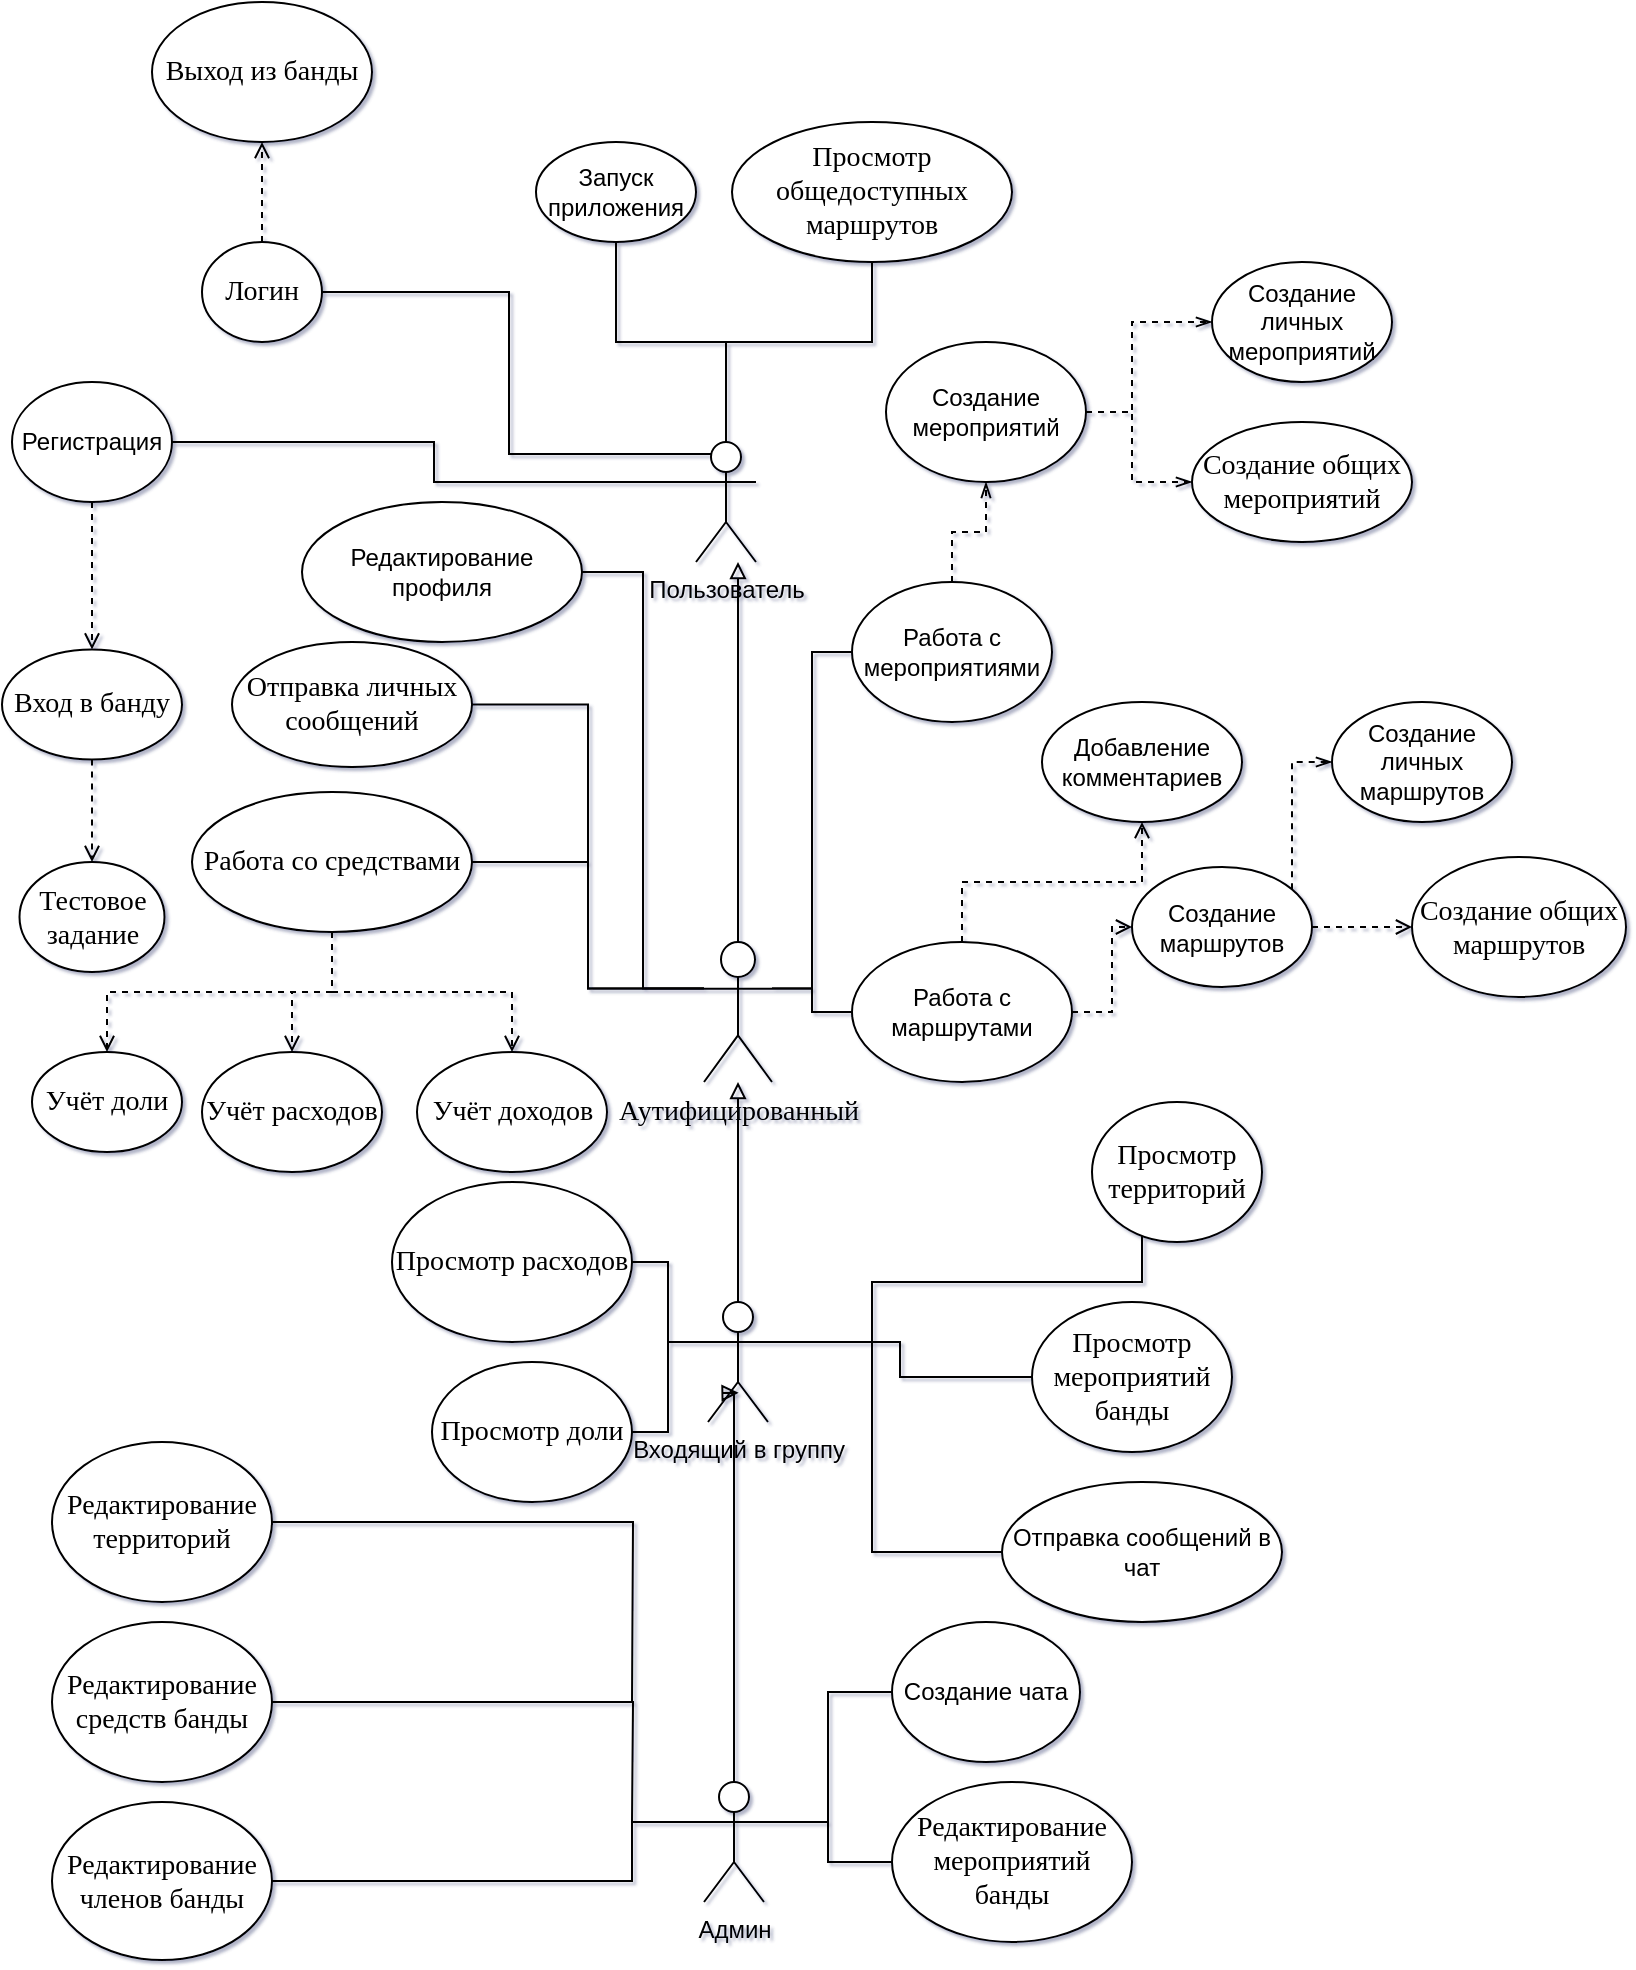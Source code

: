 <mxfile version="20.4.2" type="device"><diagram id="HgfqSQb70Y4vLElxF3BD" name="Страница 1"><mxGraphModel dx="1102" dy="609" grid="1" gridSize="10" guides="1" tooltips="1" connect="1" arrows="1" fold="1" page="1" pageScale="1" pageWidth="827" pageHeight="1169" background="none" math="0" shadow="1"><root><mxCell id="0"/><mxCell id="1" parent="0"/><mxCell id="mY5RKzqQQMhTHJsxqB4x-12" style="edgeStyle=orthogonalEdgeStyle;rounded=0;orthogonalLoop=1;jettySize=auto;html=1;exitX=0.5;exitY=0;exitDx=0;exitDy=0;exitPerimeter=0;endArrow=block;endFill=0;" edge="1" parent="1" source="mT6Y7vFVFnH37hGGR4Rb-1" target="mY5RKzqQQMhTHJsxqB4x-10"><mxGeometry relative="1" as="geometry"><Array as="points"><mxPoint x="373" y="560"/><mxPoint x="373" y="560"/></Array></mxGeometry></mxCell><mxCell id="mY5RKzqQQMhTHJsxqB4x-41" style="edgeStyle=orthogonalEdgeStyle;rounded=0;orthogonalLoop=1;jettySize=auto;html=1;exitX=1;exitY=0.333;exitDx=0;exitDy=0;exitPerimeter=0;entryX=0;entryY=0.5;entryDx=0;entryDy=0;endArrow=none;endFill=0;" edge="1" parent="1" source="mT6Y7vFVFnH37hGGR4Rb-1" target="mY5RKzqQQMhTHJsxqB4x-40"><mxGeometry relative="1" as="geometry"/></mxCell><mxCell id="mY5RKzqQQMhTHJsxqB4x-43" style="edgeStyle=orthogonalEdgeStyle;rounded=0;orthogonalLoop=1;jettySize=auto;html=1;exitX=1;exitY=0.333;exitDx=0;exitDy=0;exitPerimeter=0;entryX=0;entryY=0.5;entryDx=0;entryDy=0;endArrow=none;endFill=0;" edge="1" parent="1" source="mT6Y7vFVFnH37hGGR4Rb-1" target="mY5RKzqQQMhTHJsxqB4x-42"><mxGeometry relative="1" as="geometry"/></mxCell><mxCell id="mY5RKzqQQMhTHJsxqB4x-66" style="edgeStyle=orthogonalEdgeStyle;rounded=0;orthogonalLoop=1;jettySize=auto;html=1;exitX=0;exitY=0.333;exitDx=0;exitDy=0;exitPerimeter=0;entryX=1;entryY=0.5;entryDx=0;entryDy=0;fontFamily=Times New Roman;fontSize=14;endArrow=none;endFill=0;" edge="1" parent="1" source="mT6Y7vFVFnH37hGGR4Rb-1" target="mY5RKzqQQMhTHJsxqB4x-65"><mxGeometry relative="1" as="geometry"/></mxCell><mxCell id="mY5RKzqQQMhTHJsxqB4x-72" style="edgeStyle=orthogonalEdgeStyle;rounded=0;orthogonalLoop=1;jettySize=auto;html=1;exitX=0;exitY=0.333;exitDx=0;exitDy=0;exitPerimeter=0;entryX=1;entryY=0.5;entryDx=0;entryDy=0;fontFamily=Times New Roman;fontSize=14;endArrow=none;endFill=0;" edge="1" parent="1" source="mT6Y7vFVFnH37hGGR4Rb-1" target="mY5RKzqQQMhTHJsxqB4x-71"><mxGeometry relative="1" as="geometry"/></mxCell><mxCell id="mY5RKzqQQMhTHJsxqB4x-76" style="edgeStyle=orthogonalEdgeStyle;rounded=0;orthogonalLoop=1;jettySize=auto;html=1;exitX=0;exitY=0.333;exitDx=0;exitDy=0;exitPerimeter=0;entryX=1;entryY=0.5;entryDx=0;entryDy=0;fontFamily=Times New Roman;fontSize=14;endArrow=none;endFill=0;" edge="1" parent="1" source="mT6Y7vFVFnH37hGGR4Rb-1" target="mY5RKzqQQMhTHJsxqB4x-24"><mxGeometry relative="1" as="geometry"/></mxCell><mxCell id="mT6Y7vFVFnH37hGGR4Rb-1" value="&lt;font face=&quot;Times New Roman&quot;&gt;&lt;span style=&quot;font-size: 14px;&quot;&gt;Аутифицированный&lt;/span&gt;&lt;/font&gt;" style="shape=umlActor;verticalLabelPosition=bottom;verticalAlign=top;html=1;outlineConnect=0;" parent="1" vertex="1"><mxGeometry x="356" y="660" width="34" height="70" as="geometry"/></mxCell><mxCell id="mT6Y7vFVFnH37hGGR4Rb-3" value="&lt;font style=&quot;font-size: 14px;&quot; face=&quot;Times New Roman&quot;&gt;Редактирование членов банды&lt;br&gt;&lt;/font&gt;" style="ellipse;whiteSpace=wrap;html=1;" parent="1" vertex="1"><mxGeometry x="30" y="1090" width="110" height="79" as="geometry"/></mxCell><mxCell id="mT6Y7vFVFnH37hGGR4Rb-4" value="Редактирование мероприятий банды" style="ellipse;whiteSpace=wrap;html=1;fontFamily=Times New Roman;fontSize=14;" parent="1" vertex="1"><mxGeometry x="450" y="1080" width="120" height="80" as="geometry"/></mxCell><mxCell id="mT6Y7vFVFnH37hGGR4Rb-5" value="Просмотр доли" style="ellipse;whiteSpace=wrap;html=1;fontFamily=Times New Roman;fontSize=14;" parent="1" vertex="1"><mxGeometry x="220" y="870" width="100" height="70" as="geometry"/></mxCell><mxCell id="mT6Y7vFVFnH37hGGR4Rb-6" value="Просмотр расходов" style="ellipse;whiteSpace=wrap;html=1;fontFamily=Times New Roman;fontSize=14;" parent="1" vertex="1"><mxGeometry x="200" y="780" width="120" height="80" as="geometry"/></mxCell><mxCell id="mY5RKzqQQMhTHJsxqB4x-18" style="edgeStyle=orthogonalEdgeStyle;rounded=0;orthogonalLoop=1;jettySize=auto;html=1;entryX=0.5;entryY=0;entryDx=0;entryDy=0;endArrow=open;endFill=0;dashed=1;" edge="1" parent="1" source="mT6Y7vFVFnH37hGGR4Rb-14" target="gff4X8KpnPpwr5mmePSo-1"><mxGeometry relative="1" as="geometry"/></mxCell><mxCell id="mT6Y7vFVFnH37hGGR4Rb-14" value="Вход в банду" style="ellipse;whiteSpace=wrap;html=1;fontFamily=Times New Roman;fontSize=14;" parent="1" vertex="1"><mxGeometry x="5" y="513.75" width="90" height="55" as="geometry"/></mxCell><mxCell id="gff4X8KpnPpwr5mmePSo-1" value="&lt;font face=&quot;Times New Roman&quot; style=&quot;font-size: 14px;&quot;&gt;Тестовое задание&lt;/font&gt;" style="ellipse;whiteSpace=wrap;html=1;" parent="1" vertex="1"><mxGeometry x="13.75" y="620" width="72.5" height="55" as="geometry"/></mxCell><mxCell id="gff4X8KpnPpwr5mmePSo-3" style="edgeStyle=none;rounded=0;orthogonalLoop=1;jettySize=auto;html=1;exitX=0;exitY=1;exitDx=0;exitDy=0;exitPerimeter=0;" parent="1" source="mT6Y7vFVFnH37hGGR4Rb-1" target="mT6Y7vFVFnH37hGGR4Rb-1" edge="1"><mxGeometry relative="1" as="geometry"/></mxCell><mxCell id="gff4X8KpnPpwr5mmePSo-6" value="&lt;font style=&quot;font-size: 14px;&quot; face=&quot;Times New Roman&quot;&gt;Выход из банды&lt;/font&gt;" style="ellipse;whiteSpace=wrap;html=1;" parent="1" vertex="1"><mxGeometry x="80" y="190" width="110" height="70" as="geometry"/></mxCell><mxCell id="mY5RKzqQQMhTHJsxqB4x-31" style="edgeStyle=orthogonalEdgeStyle;rounded=0;orthogonalLoop=1;jettySize=auto;html=1;exitX=1;exitY=0.5;exitDx=0;exitDy=0;endArrow=none;endFill=0;" edge="1" parent="1" source="gff4X8KpnPpwr5mmePSo-11"><mxGeometry relative="1" as="geometry"><mxPoint x="320" y="1100" as="targetPoint"/></mxGeometry></mxCell><mxCell id="gff4X8KpnPpwr5mmePSo-11" value="&lt;font face=&quot;Times New Roman&quot;&gt;&lt;span style=&quot;font-size: 14px;&quot;&gt;Редактирование средств банды&lt;br&gt;&lt;/span&gt;&lt;/font&gt;" style="ellipse;whiteSpace=wrap;html=1;" parent="1" vertex="1"><mxGeometry x="30" y="1000" width="110" height="80" as="geometry"/></mxCell><mxCell id="mY5RKzqQQMhTHJsxqB4x-16" style="edgeStyle=orthogonalEdgeStyle;rounded=0;orthogonalLoop=1;jettySize=auto;html=1;endArrow=open;endFill=0;entryX=0.5;entryY=0;entryDx=0;entryDy=0;dashed=1;" edge="1" parent="1" source="dSwotV9qWOk9A_IUdimj-2" target="mT6Y7vFVFnH37hGGR4Rb-14"><mxGeometry relative="1" as="geometry"><mxPoint x="130" y="490" as="targetPoint"/></mxGeometry></mxCell><mxCell id="dSwotV9qWOk9A_IUdimj-2" value="Регистрация" style="ellipse;whiteSpace=wrap;html=1;" parent="1" vertex="1"><mxGeometry x="10" y="380" width="80" height="60" as="geometry"/></mxCell><mxCell id="mY5RKzqQQMhTHJsxqB4x-23" value="" style="edgeStyle=orthogonalEdgeStyle;rounded=0;orthogonalLoop=1;jettySize=auto;html=1;endArrow=open;endFill=0;dashed=1;" edge="1" parent="1" source="dSwotV9qWOk9A_IUdimj-4" target="gff4X8KpnPpwr5mmePSo-6"><mxGeometry relative="1" as="geometry"/></mxCell><mxCell id="dSwotV9qWOk9A_IUdimj-4" value="&lt;font style=&quot;font-size: 14px;&quot; face=&quot;Times New Roman&quot;&gt;Логин&lt;/font&gt;" style="ellipse;whiteSpace=wrap;html=1;" parent="1" vertex="1"><mxGeometry x="105" y="310" width="60" height="50" as="geometry"/></mxCell><mxCell id="dSwotV9qWOk9A_IUdimj-17" style="edgeStyle=none;rounded=0;orthogonalLoop=1;jettySize=auto;html=1;exitX=0.5;exitY=1;exitDx=0;exitDy=0;fontFamily=Times New Roman;fontSize=14;" parent="1" source="dSwotV9qWOk9A_IUdimj-4" target="dSwotV9qWOk9A_IUdimj-4" edge="1"><mxGeometry relative="1" as="geometry"/></mxCell><mxCell id="dSwotV9qWOk9A_IUdimj-22" value="Просмотр территорий" style="ellipse;whiteSpace=wrap;html=1;fontFamily=Times New Roman;fontSize=14;" parent="1" vertex="1"><mxGeometry x="550" y="740" width="85" height="70" as="geometry"/></mxCell><mxCell id="dSwotV9qWOk9A_IUdimj-23" value="Просмотр мероприятий банды" style="ellipse;whiteSpace=wrap;html=1;fontFamily=Times New Roman;fontSize=14;" parent="1" vertex="1"><mxGeometry x="520" y="840" width="100" height="75" as="geometry"/></mxCell><mxCell id="mY5RKzqQQMhTHJsxqB4x-9" style="edgeStyle=orthogonalEdgeStyle;rounded=0;orthogonalLoop=1;jettySize=auto;html=1;endArrow=block;endFill=0;startArrow=none;" edge="1" parent="1" source="mY5RKzqQQMhTHJsxqB4x-21" target="mT6Y7vFVFnH37hGGR4Rb-1"><mxGeometry relative="1" as="geometry"/></mxCell><mxCell id="mY5RKzqQQMhTHJsxqB4x-28" style="edgeStyle=orthogonalEdgeStyle;rounded=0;orthogonalLoop=1;jettySize=auto;html=1;exitX=0;exitY=0.333;exitDx=0;exitDy=0;exitPerimeter=0;entryX=1;entryY=0.5;entryDx=0;entryDy=0;endArrow=none;endFill=0;" edge="1" parent="1" source="mY5RKzqQQMhTHJsxqB4x-6" target="mT6Y7vFVFnH37hGGR4Rb-3"><mxGeometry relative="1" as="geometry"><Array as="points"><mxPoint x="320" y="1100"/><mxPoint x="320" y="1129"/></Array></mxGeometry></mxCell><mxCell id="mY5RKzqQQMhTHJsxqB4x-34" style="edgeStyle=orthogonalEdgeStyle;rounded=0;orthogonalLoop=1;jettySize=auto;html=1;exitX=0.5;exitY=0;exitDx=0;exitDy=0;exitPerimeter=0;entryX=0.511;entryY=0.756;entryDx=0;entryDy=0;entryPerimeter=0;endArrow=block;endFill=0;" edge="1" parent="1" source="mY5RKzqQQMhTHJsxqB4x-6" target="mY5RKzqQQMhTHJsxqB4x-21"><mxGeometry relative="1" as="geometry"><Array as="points"><mxPoint x="371" y="885"/></Array></mxGeometry></mxCell><mxCell id="mY5RKzqQQMhTHJsxqB4x-35" style="edgeStyle=orthogonalEdgeStyle;rounded=0;orthogonalLoop=1;jettySize=auto;html=1;exitX=1;exitY=0.333;exitDx=0;exitDy=0;exitPerimeter=0;endArrow=none;endFill=0;" edge="1" parent="1" source="mY5RKzqQQMhTHJsxqB4x-6" target="mT6Y7vFVFnH37hGGR4Rb-4"><mxGeometry relative="1" as="geometry"/></mxCell><mxCell id="mY5RKzqQQMhTHJsxqB4x-39" style="edgeStyle=orthogonalEdgeStyle;rounded=0;orthogonalLoop=1;jettySize=auto;html=1;exitX=1;exitY=0.333;exitDx=0;exitDy=0;exitPerimeter=0;entryX=0;entryY=0.5;entryDx=0;entryDy=0;endArrow=none;endFill=0;" edge="1" parent="1" source="mY5RKzqQQMhTHJsxqB4x-6" target="mY5RKzqQQMhTHJsxqB4x-38"><mxGeometry relative="1" as="geometry"/></mxCell><mxCell id="mY5RKzqQQMhTHJsxqB4x-6" value="Админ" style="shape=umlActor;verticalLabelPosition=bottom;verticalAlign=top;html=1;" vertex="1" parent="1"><mxGeometry x="356" y="1080" width="30" height="60" as="geometry"/></mxCell><mxCell id="mY5RKzqQQMhTHJsxqB4x-15" style="edgeStyle=orthogonalEdgeStyle;rounded=0;orthogonalLoop=1;jettySize=auto;html=1;exitX=0;exitY=0.333;exitDx=0;exitDy=0;exitPerimeter=0;endArrow=none;endFill=0;" edge="1" parent="1" source="mY5RKzqQQMhTHJsxqB4x-10" target="dSwotV9qWOk9A_IUdimj-2"><mxGeometry relative="1" as="geometry"/></mxCell><mxCell id="mY5RKzqQQMhTHJsxqB4x-17" style="edgeStyle=orthogonalEdgeStyle;rounded=0;orthogonalLoop=1;jettySize=auto;html=1;exitX=0.25;exitY=0.1;exitDx=0;exitDy=0;exitPerimeter=0;entryX=1;entryY=0.5;entryDx=0;entryDy=0;endArrow=none;endFill=0;" edge="1" parent="1" source="mY5RKzqQQMhTHJsxqB4x-10" target="dSwotV9qWOk9A_IUdimj-4"><mxGeometry relative="1" as="geometry"/></mxCell><mxCell id="mY5RKzqQQMhTHJsxqB4x-20" style="edgeStyle=orthogonalEdgeStyle;rounded=0;orthogonalLoop=1;jettySize=auto;html=1;entryX=0.5;entryY=1;entryDx=0;entryDy=0;endArrow=none;endFill=0;" edge="1" parent="1" source="mY5RKzqQQMhTHJsxqB4x-10" target="mY5RKzqQQMhTHJsxqB4x-19"><mxGeometry relative="1" as="geometry"/></mxCell><mxCell id="mY5RKzqQQMhTHJsxqB4x-81" style="edgeStyle=orthogonalEdgeStyle;rounded=0;orthogonalLoop=1;jettySize=auto;html=1;exitX=0.5;exitY=0;exitDx=0;exitDy=0;exitPerimeter=0;entryX=0.5;entryY=1;entryDx=0;entryDy=0;fontFamily=Times New Roman;fontSize=14;endArrow=none;endFill=0;" edge="1" parent="1" source="mY5RKzqQQMhTHJsxqB4x-10" target="mY5RKzqQQMhTHJsxqB4x-80"><mxGeometry relative="1" as="geometry"><Array as="points"><mxPoint x="367" y="360"/><mxPoint x="440" y="360"/></Array></mxGeometry></mxCell><mxCell id="mY5RKzqQQMhTHJsxqB4x-10" value="Пользователь" style="shape=umlActor;verticalLabelPosition=bottom;verticalAlign=top;html=1;" vertex="1" parent="1"><mxGeometry x="352" y="410" width="30" height="60" as="geometry"/></mxCell><mxCell id="mY5RKzqQQMhTHJsxqB4x-19" value="Запуск приложения" style="ellipse;whiteSpace=wrap;html=1;" vertex="1" parent="1"><mxGeometry x="272" y="260" width="80" height="50" as="geometry"/></mxCell><mxCell id="mY5RKzqQQMhTHJsxqB4x-26" style="edgeStyle=orthogonalEdgeStyle;rounded=0;orthogonalLoop=1;jettySize=auto;html=1;exitX=1;exitY=0.333;exitDx=0;exitDy=0;exitPerimeter=0;endArrow=none;endFill=0;" edge="1" parent="1" source="mY5RKzqQQMhTHJsxqB4x-21" target="dSwotV9qWOk9A_IUdimj-22"><mxGeometry relative="1" as="geometry"><Array as="points"><mxPoint x="440" y="860"/><mxPoint x="440" y="830"/><mxPoint x="575" y="830"/></Array></mxGeometry></mxCell><mxCell id="mY5RKzqQQMhTHJsxqB4x-27" style="edgeStyle=orthogonalEdgeStyle;rounded=0;orthogonalLoop=1;jettySize=auto;html=1;exitX=1;exitY=0.333;exitDx=0;exitDy=0;exitPerimeter=0;entryX=0;entryY=0.5;entryDx=0;entryDy=0;endArrow=none;endFill=0;" edge="1" parent="1" source="mY5RKzqQQMhTHJsxqB4x-21" target="dSwotV9qWOk9A_IUdimj-23"><mxGeometry relative="1" as="geometry"/></mxCell><mxCell id="mY5RKzqQQMhTHJsxqB4x-37" style="edgeStyle=orthogonalEdgeStyle;rounded=0;orthogonalLoop=1;jettySize=auto;html=1;exitX=1;exitY=0.333;exitDx=0;exitDy=0;exitPerimeter=0;entryX=0;entryY=0.5;entryDx=0;entryDy=0;endArrow=none;endFill=0;" edge="1" parent="1" source="mY5RKzqQQMhTHJsxqB4x-21" target="mY5RKzqQQMhTHJsxqB4x-36"><mxGeometry relative="1" as="geometry"><Array as="points"><mxPoint x="440" y="860"/><mxPoint x="440" y="965"/></Array></mxGeometry></mxCell><mxCell id="mY5RKzqQQMhTHJsxqB4x-69" style="edgeStyle=orthogonalEdgeStyle;rounded=0;orthogonalLoop=1;jettySize=auto;html=1;exitX=0;exitY=0.333;exitDx=0;exitDy=0;exitPerimeter=0;entryX=1;entryY=0.5;entryDx=0;entryDy=0;fontFamily=Times New Roman;fontSize=14;endArrow=none;endFill=0;" edge="1" parent="1" source="mY5RKzqQQMhTHJsxqB4x-21" target="mT6Y7vFVFnH37hGGR4Rb-6"><mxGeometry relative="1" as="geometry"/></mxCell><mxCell id="mY5RKzqQQMhTHJsxqB4x-70" style="edgeStyle=orthogonalEdgeStyle;rounded=0;orthogonalLoop=1;jettySize=auto;html=1;exitX=0;exitY=0.333;exitDx=0;exitDy=0;exitPerimeter=0;entryX=1;entryY=0.5;entryDx=0;entryDy=0;fontFamily=Times New Roman;fontSize=14;endArrow=none;endFill=0;" edge="1" parent="1" source="mY5RKzqQQMhTHJsxqB4x-21" target="mT6Y7vFVFnH37hGGR4Rb-5"><mxGeometry relative="1" as="geometry"/></mxCell><mxCell id="mY5RKzqQQMhTHJsxqB4x-21" value="Входящий в группу" style="shape=umlActor;verticalLabelPosition=bottom;verticalAlign=top;html=1;" vertex="1" parent="1"><mxGeometry x="358" y="840" width="30" height="60" as="geometry"/></mxCell><mxCell id="mY5RKzqQQMhTHJsxqB4x-24" value="Редактирование профиля" style="ellipse;whiteSpace=wrap;html=1;" vertex="1" parent="1"><mxGeometry x="155" y="440" width="140" height="70" as="geometry"/></mxCell><mxCell id="mY5RKzqQQMhTHJsxqB4x-32" style="edgeStyle=orthogonalEdgeStyle;rounded=0;orthogonalLoop=1;jettySize=auto;html=1;exitX=1;exitY=0.5;exitDx=0;exitDy=0;endArrow=none;endFill=0;" edge="1" parent="1" source="mY5RKzqQQMhTHJsxqB4x-30"><mxGeometry relative="1" as="geometry"><mxPoint x="320" y="1040" as="targetPoint"/></mxGeometry></mxCell><mxCell id="mY5RKzqQQMhTHJsxqB4x-30" value="Редактирование территорий" style="ellipse;whiteSpace=wrap;html=1;fontFamily=Times New Roman;fontSize=14;" vertex="1" parent="1"><mxGeometry x="30" y="910" width="110" height="80" as="geometry"/></mxCell><mxCell id="mY5RKzqQQMhTHJsxqB4x-36" value="Отправка сообщений в чат" style="ellipse;whiteSpace=wrap;html=1;" vertex="1" parent="1"><mxGeometry x="505" y="930" width="140" height="70" as="geometry"/></mxCell><mxCell id="mY5RKzqQQMhTHJsxqB4x-38" value="Создание чата" style="ellipse;whiteSpace=wrap;html=1;" vertex="1" parent="1"><mxGeometry x="450" y="1000" width="94" height="70" as="geometry"/></mxCell><mxCell id="mY5RKzqQQMhTHJsxqB4x-59" value="" style="edgeStyle=orthogonalEdgeStyle;rounded=0;orthogonalLoop=1;jettySize=auto;html=1;fontFamily=Times New Roman;fontSize=14;endArrow=openThin;endFill=0;dashed=1;" edge="1" parent="1" source="mY5RKzqQQMhTHJsxqB4x-40" target="mY5RKzqQQMhTHJsxqB4x-58"><mxGeometry relative="1" as="geometry"/></mxCell><mxCell id="mY5RKzqQQMhTHJsxqB4x-40" value="Работа с мероприятиями" style="ellipse;whiteSpace=wrap;html=1;" vertex="1" parent="1"><mxGeometry x="430" y="480" width="100" height="70" as="geometry"/></mxCell><mxCell id="mY5RKzqQQMhTHJsxqB4x-48" value="" style="edgeStyle=orthogonalEdgeStyle;rounded=0;orthogonalLoop=1;jettySize=auto;html=1;endArrow=open;endFill=0;dashed=1;" edge="1" parent="1" source="mY5RKzqQQMhTHJsxqB4x-42" target="mY5RKzqQQMhTHJsxqB4x-47"><mxGeometry relative="1" as="geometry"/></mxCell><mxCell id="mY5RKzqQQMhTHJsxqB4x-50" value="" style="edgeStyle=orthogonalEdgeStyle;rounded=0;orthogonalLoop=1;jettySize=auto;html=1;endArrow=open;endFill=0;dashed=1;" edge="1" parent="1" source="mY5RKzqQQMhTHJsxqB4x-42" target="mY5RKzqQQMhTHJsxqB4x-49"><mxGeometry relative="1" as="geometry"/></mxCell><mxCell id="mY5RKzqQQMhTHJsxqB4x-42" value="Работа с маршрутами" style="ellipse;whiteSpace=wrap;html=1;" vertex="1" parent="1"><mxGeometry x="430" y="660" width="110" height="70" as="geometry"/></mxCell><mxCell id="mY5RKzqQQMhTHJsxqB4x-47" value="Добавление комментариев" style="ellipse;whiteSpace=wrap;html=1;" vertex="1" parent="1"><mxGeometry x="525" y="540" width="100" height="60" as="geometry"/></mxCell><mxCell id="mY5RKzqQQMhTHJsxqB4x-52" value="" style="edgeStyle=orthogonalEdgeStyle;rounded=0;orthogonalLoop=1;jettySize=auto;html=1;fontFamily=Times New Roman;fontSize=14;endArrow=openThin;endFill=0;dashed=1;" edge="1" parent="1" source="mY5RKzqQQMhTHJsxqB4x-49" target="mY5RKzqQQMhTHJsxqB4x-51"><mxGeometry relative="1" as="geometry"><Array as="points"><mxPoint x="650" y="570"/></Array></mxGeometry></mxCell><mxCell id="mY5RKzqQQMhTHJsxqB4x-57" style="edgeStyle=orthogonalEdgeStyle;rounded=0;orthogonalLoop=1;jettySize=auto;html=1;exitX=1;exitY=0.5;exitDx=0;exitDy=0;entryX=0;entryY=0.5;entryDx=0;entryDy=0;fontFamily=Times New Roman;fontSize=14;endArrow=open;endFill=0;dashed=1;" edge="1" parent="1" source="mY5RKzqQQMhTHJsxqB4x-49" target="mY5RKzqQQMhTHJsxqB4x-54"><mxGeometry relative="1" as="geometry"/></mxCell><mxCell id="mY5RKzqQQMhTHJsxqB4x-49" value="Создание маршрутов" style="ellipse;whiteSpace=wrap;html=1;" vertex="1" parent="1"><mxGeometry x="570" y="622.5" width="90" height="60" as="geometry"/></mxCell><mxCell id="mY5RKzqQQMhTHJsxqB4x-51" value="Создание личных маршрутов" style="ellipse;whiteSpace=wrap;html=1;" vertex="1" parent="1"><mxGeometry x="670" y="540" width="90" height="60" as="geometry"/></mxCell><mxCell id="mY5RKzqQQMhTHJsxqB4x-54" value="Создание общих маршрутов" style="ellipse;whiteSpace=wrap;html=1;fontFamily=Times New Roman;fontSize=14;" vertex="1" parent="1"><mxGeometry x="710" y="617.5" width="107" height="70" as="geometry"/></mxCell><mxCell id="mY5RKzqQQMhTHJsxqB4x-61" value="" style="edgeStyle=orthogonalEdgeStyle;rounded=0;orthogonalLoop=1;jettySize=auto;html=1;fontFamily=Times New Roman;fontSize=14;endArrow=openThin;endFill=0;dashed=1;" edge="1" parent="1" source="mY5RKzqQQMhTHJsxqB4x-58" target="mY5RKzqQQMhTHJsxqB4x-60"><mxGeometry relative="1" as="geometry"><Array as="points"><mxPoint x="570" y="395"/><mxPoint x="570" y="350"/></Array></mxGeometry></mxCell><mxCell id="mY5RKzqQQMhTHJsxqB4x-64" style="edgeStyle=orthogonalEdgeStyle;rounded=0;orthogonalLoop=1;jettySize=auto;html=1;exitX=1;exitY=0.5;exitDx=0;exitDy=0;entryX=0;entryY=0.5;entryDx=0;entryDy=0;fontFamily=Times New Roman;fontSize=14;endArrow=openThin;endFill=0;dashed=1;" edge="1" parent="1" source="mY5RKzqQQMhTHJsxqB4x-58" target="mY5RKzqQQMhTHJsxqB4x-63"><mxGeometry relative="1" as="geometry"><Array as="points"><mxPoint x="570" y="395"/><mxPoint x="570" y="430"/></Array></mxGeometry></mxCell><mxCell id="mY5RKzqQQMhTHJsxqB4x-58" value="Создание мероприятий" style="ellipse;whiteSpace=wrap;html=1;" vertex="1" parent="1"><mxGeometry x="447" y="360" width="100" height="70" as="geometry"/></mxCell><mxCell id="mY5RKzqQQMhTHJsxqB4x-60" value="Создание личных мероприятий" style="ellipse;whiteSpace=wrap;html=1;" vertex="1" parent="1"><mxGeometry x="610" y="320" width="90" height="60" as="geometry"/></mxCell><mxCell id="mY5RKzqQQMhTHJsxqB4x-63" value="Создание общих мероприятий" style="ellipse;whiteSpace=wrap;html=1;fontFamily=Times New Roman;fontSize=14;" vertex="1" parent="1"><mxGeometry x="600" y="400" width="110" height="60" as="geometry"/></mxCell><mxCell id="mY5RKzqQQMhTHJsxqB4x-65" value="Отправка личных сообщений" style="ellipse;whiteSpace=wrap;html=1;fontFamily=Times New Roman;fontSize=14;" vertex="1" parent="1"><mxGeometry x="120" y="510" width="120" height="62.5" as="geometry"/></mxCell><mxCell id="mY5RKzqQQMhTHJsxqB4x-77" style="edgeStyle=orthogonalEdgeStyle;rounded=0;orthogonalLoop=1;jettySize=auto;html=1;exitX=0.5;exitY=1;exitDx=0;exitDy=0;entryX=0.5;entryY=0;entryDx=0;entryDy=0;fontFamily=Times New Roman;fontSize=14;endArrow=open;endFill=0;dashed=1;" edge="1" parent="1" source="mY5RKzqQQMhTHJsxqB4x-71" target="mY5RKzqQQMhTHJsxqB4x-73"><mxGeometry relative="1" as="geometry"/></mxCell><mxCell id="mY5RKzqQQMhTHJsxqB4x-78" style="edgeStyle=orthogonalEdgeStyle;rounded=0;orthogonalLoop=1;jettySize=auto;html=1;exitX=0.5;exitY=1;exitDx=0;exitDy=0;entryX=0.5;entryY=0;entryDx=0;entryDy=0;fontFamily=Times New Roman;fontSize=14;endArrow=open;endFill=0;dashed=1;" edge="1" parent="1" source="mY5RKzqQQMhTHJsxqB4x-71" target="mY5RKzqQQMhTHJsxqB4x-74"><mxGeometry relative="1" as="geometry"/></mxCell><mxCell id="mY5RKzqQQMhTHJsxqB4x-79" style="edgeStyle=orthogonalEdgeStyle;rounded=0;orthogonalLoop=1;jettySize=auto;html=1;exitX=0.5;exitY=1;exitDx=0;exitDy=0;entryX=0.5;entryY=0;entryDx=0;entryDy=0;fontFamily=Times New Roman;fontSize=14;endArrow=open;endFill=0;dashed=1;" edge="1" parent="1" source="mY5RKzqQQMhTHJsxqB4x-71" target="mY5RKzqQQMhTHJsxqB4x-75"><mxGeometry relative="1" as="geometry"/></mxCell><mxCell id="mY5RKzqQQMhTHJsxqB4x-71" value="Работа со средствами" style="ellipse;whiteSpace=wrap;html=1;fontFamily=Times New Roman;fontSize=14;" vertex="1" parent="1"><mxGeometry x="100" y="585" width="140" height="70" as="geometry"/></mxCell><mxCell id="mY5RKzqQQMhTHJsxqB4x-73" value="Учёт доходов" style="ellipse;whiteSpace=wrap;html=1;fontFamily=Times New Roman;fontSize=14;" vertex="1" parent="1"><mxGeometry x="212.5" y="715" width="95" height="60" as="geometry"/></mxCell><mxCell id="mY5RKzqQQMhTHJsxqB4x-74" value="Учёт расходов" style="ellipse;whiteSpace=wrap;html=1;fontFamily=Times New Roman;fontSize=14;" vertex="1" parent="1"><mxGeometry x="105" y="715" width="90" height="60" as="geometry"/></mxCell><mxCell id="mY5RKzqQQMhTHJsxqB4x-75" value="Учёт доли" style="ellipse;whiteSpace=wrap;html=1;fontFamily=Times New Roman;fontSize=14;" vertex="1" parent="1"><mxGeometry x="20" y="715" width="75" height="50" as="geometry"/></mxCell><mxCell id="mY5RKzqQQMhTHJsxqB4x-80" value="Просмотр общедоступных маршрутов" style="ellipse;whiteSpace=wrap;html=1;fontFamily=Times New Roman;fontSize=14;" vertex="1" parent="1"><mxGeometry x="370" y="250" width="140" height="70" as="geometry"/></mxCell></root></mxGraphModel></diagram></mxfile>